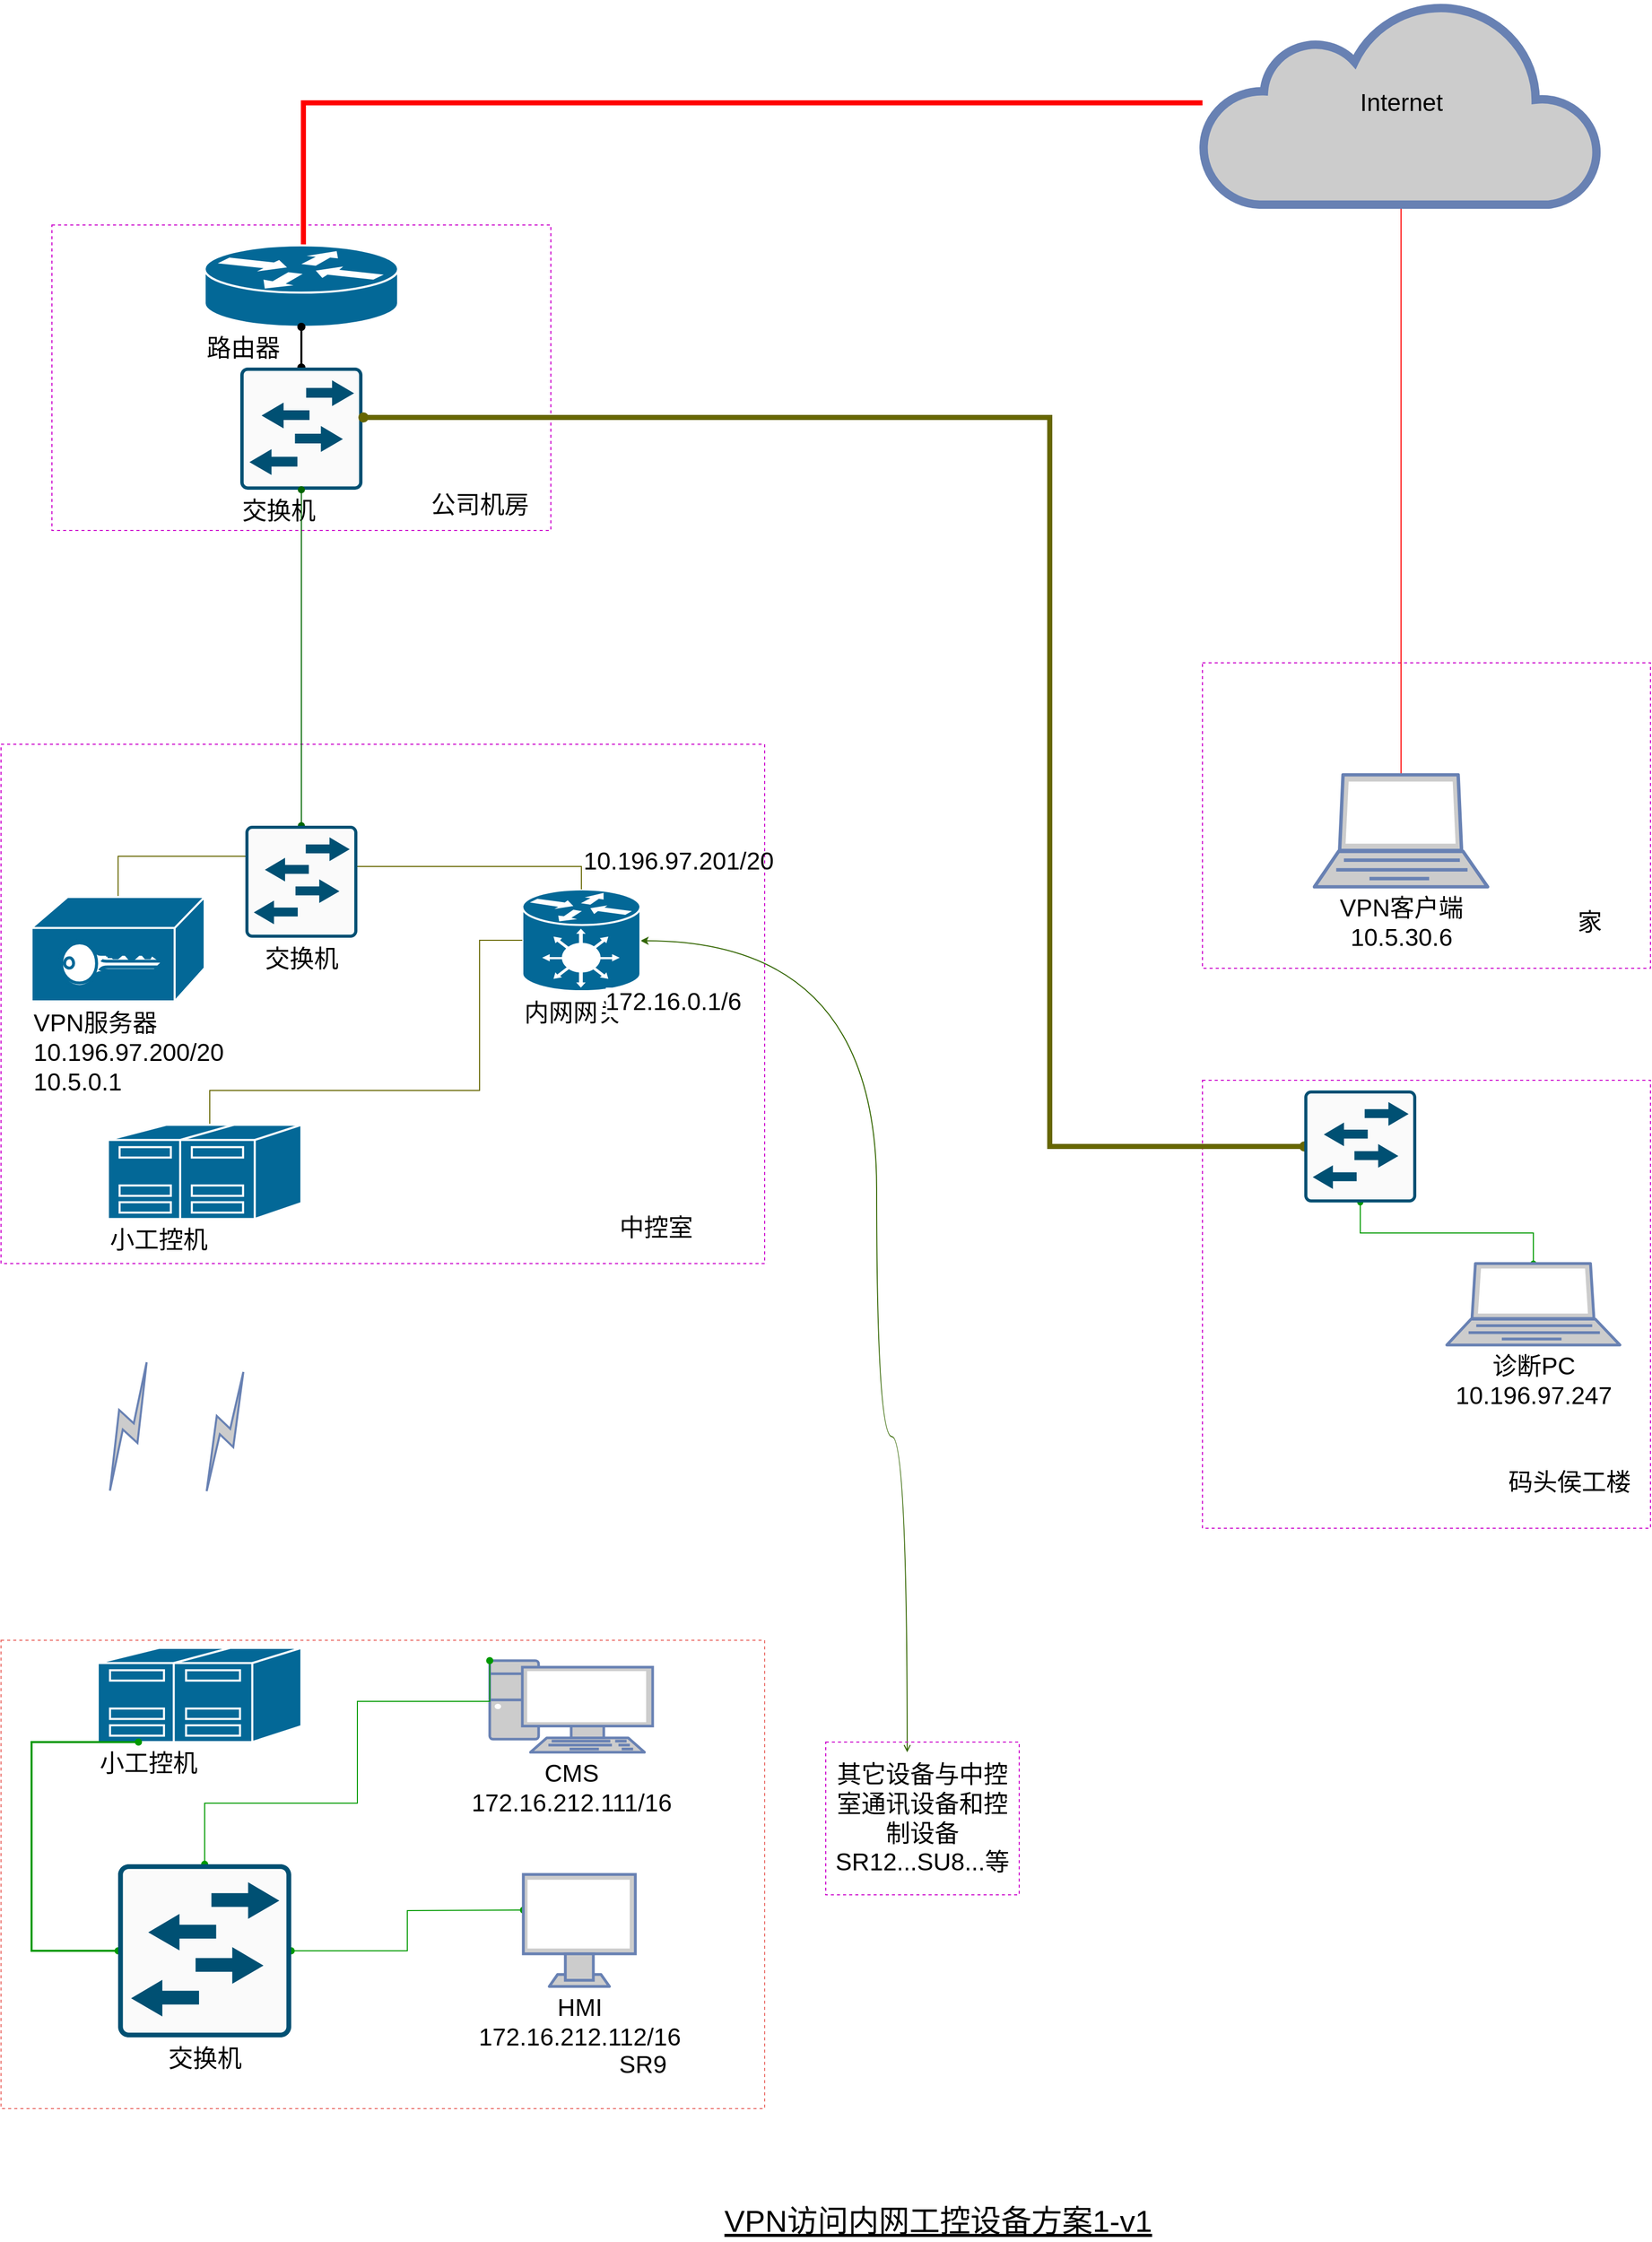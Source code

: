 <mxfile version="13.9.9" type="github">
  <diagram name="Page-1" id="55a83fd1-7818-8e21-69c5-c3457e3827bb">
    <mxGraphModel dx="1736" dy="1729" grid="1" gridSize="10" guides="1" tooltips="1" connect="1" arrows="1" fold="1" page="1" pageScale="0.5" pageWidth="1169" pageHeight="1654" background="#ffffff" math="0" shadow="0">
      <root>
        <mxCell id="0" />
        <mxCell id="1" parent="0" />
        <mxCell id="bnl0o0phUVktk9OBC3Qj-48" value="" style="rounded=0;whiteSpace=wrap;html=1;fillColor=none;dashed=1;strokeColor=#CC00CC;fontSize=24;" vertex="1" parent="1">
          <mxGeometry x="60" y="-20" width="750" height="510" as="geometry" />
        </mxCell>
        <mxCell id="bnl0o0phUVktk9OBC3Qj-15" value="" style="rounded=0;whiteSpace=wrap;html=1;fillColor=none;dashed=1;strokeColor=#CC00CC;fontSize=24;" vertex="1" parent="1">
          <mxGeometry x="110" y="-530" width="490" height="300" as="geometry" />
        </mxCell>
        <mxCell id="bnl0o0phUVktk9OBC3Qj-39" value="" style="rounded=0;whiteSpace=wrap;html=1;fillColor=none;dashed=1;strokeColor=#CC00CC;fontSize=24;" vertex="1" parent="1">
          <mxGeometry x="1240" y="310" width="440" height="440" as="geometry" />
        </mxCell>
        <mxCell id="bnl0o0phUVktk9OBC3Qj-19" value="" style="rounded=0;whiteSpace=wrap;html=1;fillColor=none;dashed=1;fontSize=24;strokeColor=#EA6B66;" vertex="1" parent="1">
          <mxGeometry x="60" y="860" width="750" height="460" as="geometry" />
        </mxCell>
        <mxCell id="bnl0o0phUVktk9OBC3Qj-13" value="" style="rounded=0;whiteSpace=wrap;html=1;fillColor=none;dashed=1;strokeColor=#CC00CC;fontSize=24;" vertex="1" parent="1">
          <mxGeometry x="1240" y="-100" width="440" height="300" as="geometry" />
        </mxCell>
        <mxCell id="G7csEVz0UXpxjY1oYoXJ-40" style="edgeStyle=none;rounded=0;sketch=0;orthogonalLoop=1;jettySize=auto;html=1;exitX=0.5;exitY=0;exitDx=0;exitDy=0;exitPerimeter=0;shadow=0;startArrow=oval;startFill=1;startSize=0;endArrow=oval;endFill=1;endSize=0;fontFamily=Helvetica;fontSize=24;strokeColor=#FF0000;" parent="1" source="G7csEVz0UXpxjY1oYoXJ-6" target="G7csEVz0UXpxjY1oYoXJ-19" edge="1">
          <mxGeometry relative="1" as="geometry" />
        </mxCell>
        <mxCell id="G7csEVz0UXpxjY1oYoXJ-6" value="&lt;div style=&quot;font-size: 24px;&quot;&gt;&lt;font style=&quot;font-size: 24px;&quot;&gt;VPN客户端&lt;/font&gt;&lt;/div&gt;&lt;div style=&quot;font-size: 24px;&quot;&gt;&lt;font style=&quot;font-size: 24px;&quot;&gt;10.5.30.6&lt;br style=&quot;font-size: 24px;&quot;&gt;&lt;/font&gt;&lt;/div&gt;" style="verticalAlign=top;verticalLabelPosition=bottom;labelPosition=center;align=center;html=1;outlineConnect=0;fillColor=#CCCCCC;strokeColor=#6881B3;gradientColor=none;gradientDirection=north;strokeWidth=2;shape=mxgraph.networks.laptop;fontSize=24;" parent="1" vertex="1">
          <mxGeometry x="1350" y="10" width="170" height="110" as="geometry" />
        </mxCell>
        <mxCell id="G7csEVz0UXpxjY1oYoXJ-17" style="orthogonalLoop=1;jettySize=auto;html=1;endArrow=classic;endFill=1;shadow=0;sketch=0;rounded=0;endSize=5;startSize=5;startArrow=open;startFill=0;strokeColor=#336600;fontSize=24;edgeStyle=orthogonalEdgeStyle;curved=1;strokeWidth=1;" parent="1" target="G7csEVz0UXpxjY1oYoXJ-20" edge="1">
          <mxGeometry relative="1" as="geometry">
            <mxPoint x="530" y="397.5" as="targetPoint" />
            <mxPoint x="950" y="970" as="sourcePoint" />
            <Array as="points">
              <mxPoint x="920" y="660" />
              <mxPoint x="920" y="173" />
            </Array>
          </mxGeometry>
        </mxCell>
        <mxCell id="G7csEVz0UXpxjY1oYoXJ-19" value="&lt;font style=&quot;font-size: 24px;&quot;&gt;Internet&lt;/font&gt;" style="html=1;outlineConnect=0;fillColor=#CCCCCC;strokeColor=#6881B3;gradientColor=none;gradientDirection=north;strokeWidth=2;shape=mxgraph.networks.cloud;fontSize=24;" parent="1" vertex="1">
          <mxGeometry x="1240" y="-750" width="390" height="200" as="geometry" />
        </mxCell>
        <mxCell id="G7csEVz0UXpxjY1oYoXJ-20" value="内网网关" style="shape=mxgraph.cisco.hubs_and_gateways.generic_gateway;html=1;pointerEvents=1;dashed=0;fillColor=#036897;strokeColor=#ffffff;strokeWidth=2;verticalLabelPosition=bottom;verticalAlign=top;align=left;outlineConnect=0;fontSize=24;" parent="1" vertex="1">
          <mxGeometry x="572" y="122.5" width="116" height="100" as="geometry" />
        </mxCell>
        <mxCell id="G7csEVz0UXpxjY1oYoXJ-39" style="edgeStyle=orthogonalEdgeStyle;rounded=0;sketch=0;orthogonalLoop=1;jettySize=auto;html=1;exitX=0.5;exitY=0;exitDx=0;exitDy=0;exitPerimeter=0;shadow=0;startArrow=oval;startFill=1;startSize=0;endArrow=oval;endFill=1;endSize=0;fontFamily=Helvetica;fontSize=24;strokeColor=#666600;" parent="1" source="G7csEVz0UXpxjY1oYoXJ-21" edge="1">
          <mxGeometry relative="1" as="geometry">
            <Array as="points">
              <mxPoint x="175" y="104" />
              <mxPoint x="175" y="90" />
              <mxPoint x="330" y="90" />
            </Array>
            <mxPoint x="330" y="170" as="targetPoint" />
          </mxGeometry>
        </mxCell>
        <mxCell id="G7csEVz0UXpxjY1oYoXJ-21" value="&lt;div style=&quot;font-size: 24px;&quot; align=&quot;left&quot;&gt;VPN服务器&lt;/div&gt;&lt;div style=&quot;font-size: 24px;&quot; align=&quot;left&quot;&gt;10.196.97.200/20&lt;/div&gt;&lt;div style=&quot;font-size: 24px;&quot; align=&quot;left&quot;&gt;10.5.0.1&lt;br style=&quot;font-size: 24px;&quot;&gt;&lt;/div&gt;" style="shape=mxgraph.cisco.hubs_and_gateways.vpn_gateway;html=1;pointerEvents=1;dashed=0;fillColor=#036897;strokeColor=#ffffff;strokeWidth=2;verticalLabelPosition=bottom;verticalAlign=top;align=left;outlineConnect=0;fontSize=24;" parent="1" vertex="1">
          <mxGeometry x="90" y="130" width="170" height="102.5" as="geometry" />
        </mxCell>
        <mxCell id="G7csEVz0UXpxjY1oYoXJ-22" value="172.16.0.1/6" style="edgeLabel;html=1;align=center;verticalAlign=middle;resizable=0;points=[];fontSize=24;" parent="1" vertex="1" connectable="0">
          <mxGeometry x="720.005" y="232.5" as="geometry" />
        </mxCell>
        <mxCell id="G7csEVz0UXpxjY1oYoXJ-23" value="10.196.97.201/20" style="text;html=1;align=center;verticalAlign=middle;resizable=0;points=[];autosize=1;fontFamily=Helvetica;fontSize=24;" parent="1" vertex="1">
          <mxGeometry x="625" y="80" width="200" height="30" as="geometry" />
        </mxCell>
        <mxCell id="G7csEVz0UXpxjY1oYoXJ-27" style="edgeStyle=orthogonalEdgeStyle;rounded=0;sketch=0;orthogonalLoop=1;jettySize=auto;html=1;exitX=0.5;exitY=0;exitDx=0;exitDy=0;exitPerimeter=0;shadow=0;startArrow=oval;startFill=1;startSize=0;endArrow=oval;endFill=1;endSize=0;fontSize=24;entryX=0;entryY=0.5;entryDx=0;entryDy=0;entryPerimeter=0;strokeColor=#666600;" parent="1" source="G7csEVz0UXpxjY1oYoXJ-29" target="G7csEVz0UXpxjY1oYoXJ-20" edge="1">
          <mxGeometry relative="1" as="geometry">
            <mxPoint x="490" y="370" as="targetPoint" />
            <Array as="points">
              <mxPoint x="265" y="320" />
              <mxPoint x="530" y="320" />
              <mxPoint x="530" y="173" />
            </Array>
          </mxGeometry>
        </mxCell>
        <mxCell id="G7csEVz0UXpxjY1oYoXJ-25" value="小工控机" style="shape=mxgraph.cisco.servers.standard_host;html=1;pointerEvents=1;dashed=0;fillColor=#036897;strokeColor=#ffffff;strokeWidth=2;verticalLabelPosition=bottom;verticalAlign=top;align=left;outlineConnect=0;fontSize=24;" parent="1" vertex="1">
          <mxGeometry x="155" y="867.5" width="200" height="92.5" as="geometry" />
        </mxCell>
        <mxCell id="G7csEVz0UXpxjY1oYoXJ-29" value="小工控机" style="shape=mxgraph.cisco.servers.standard_host;html=1;pointerEvents=1;dashed=0;fillColor=#036897;strokeColor=#ffffff;strokeWidth=2;verticalLabelPosition=bottom;verticalAlign=top;align=left;outlineConnect=0;fontSize=24;" parent="1" vertex="1">
          <mxGeometry x="165" y="353.75" width="190" height="92.5" as="geometry" />
        </mxCell>
        <mxCell id="G7csEVz0UXpxjY1oYoXJ-33" value="&lt;div style=&quot;font-size: 24px;&quot;&gt;CMS&lt;br style=&quot;font-size: 24px;&quot;&gt;&lt;/div&gt;&lt;div style=&quot;font-size: 24px;&quot;&gt;172.16.212.111/16&lt;br style=&quot;font-size: 24px;&quot;&gt;&lt;/div&gt;" style="verticalAlign=top;verticalLabelPosition=bottom;labelPosition=center;align=center;html=1;outlineConnect=0;fillColor=#CCCCCC;strokeColor=#6881B3;gradientColor=none;gradientDirection=north;strokeWidth=2;shape=mxgraph.networks.pc;fontSize=24;" parent="1" vertex="1">
          <mxGeometry x="540" y="880" width="160" height="90" as="geometry" />
        </mxCell>
        <mxCell id="G7csEVz0UXpxjY1oYoXJ-38" style="edgeStyle=orthogonalEdgeStyle;rounded=0;sketch=0;orthogonalLoop=1;jettySize=auto;html=1;entryX=0.5;entryY=0;entryDx=0;entryDy=0;entryPerimeter=0;shadow=0;startArrow=oval;startFill=1;startSize=0;endArrow=oval;endFill=1;endSize=0;fontFamily=Helvetica;fontSize=24;strokeColor=#666600;" parent="1" target="G7csEVz0UXpxjY1oYoXJ-20" edge="1">
          <mxGeometry relative="1" as="geometry">
            <Array as="points">
              <mxPoint x="376" y="100" />
              <mxPoint x="630" y="100" />
            </Array>
            <mxPoint x="376" y="170" as="sourcePoint" />
          </mxGeometry>
        </mxCell>
        <mxCell id="G7csEVz0UXpxjY1oYoXJ-41" style="edgeStyle=orthogonalEdgeStyle;rounded=0;sketch=0;orthogonalLoop=1;jettySize=auto;html=1;shadow=0;startArrow=oval;startFill=1;startSize=0;endArrow=oval;endFill=1;endSize=0;fontFamily=Helvetica;fontSize=24;strokeWidth=5;strokeColor=#FF0000;" parent="1" target="G7csEVz0UXpxjY1oYoXJ-19" edge="1" source="bnl0o0phUVktk9OBC3Qj-2">
          <mxGeometry relative="1" as="geometry">
            <mxPoint x="650" y="-360" as="sourcePoint" />
            <mxPoint x="625" y="231" as="targetPoint" />
            <Array as="points">
              <mxPoint x="357" y="-650" />
            </Array>
          </mxGeometry>
        </mxCell>
        <mxCell id="Wh6clQ4jutPT7yRsvnwL-1" value="VPN访问内网工控设备方案1-v1" style="text;html=1;align=center;verticalAlign=middle;resizable=0;points=[];autosize=1;fontSize=30;fontStyle=4;" parent="1" vertex="1">
          <mxGeometry x="760" y="1410" width="440" height="40" as="geometry" />
        </mxCell>
        <mxCell id="bnl0o0phUVktk9OBC3Qj-2" value="&lt;div style=&quot;font-size: 24px;&quot; align=&quot;left&quot;&gt;路由器&lt;br style=&quot;font-size: 24px;&quot;&gt;&lt;/div&gt;" style="shape=mxgraph.cisco.routers.router;html=1;pointerEvents=1;dashed=0;fillColor=#036897;strokeColor=#ffffff;strokeWidth=2;verticalLabelPosition=bottom;verticalAlign=top;align=left;outlineConnect=0;fontSize=24;" vertex="1" parent="1">
          <mxGeometry x="260" y="-510" width="190" height="80" as="geometry" />
        </mxCell>
        <mxCell id="bnl0o0phUVktk9OBC3Qj-4" style="edgeStyle=orthogonalEdgeStyle;rounded=0;orthogonalLoop=1;jettySize=auto;html=1;exitX=0.5;exitY=0;exitDx=0;exitDy=0;exitPerimeter=0;entryX=0.5;entryY=1;entryDx=0;entryDy=0;entryPerimeter=0;endArrow=oval;endFill=1;startArrow=oval;startFill=1;fontSize=24;strokeWidth=2;" edge="1" parent="1" source="bnl0o0phUVktk9OBC3Qj-3" target="bnl0o0phUVktk9OBC3Qj-2">
          <mxGeometry relative="1" as="geometry" />
        </mxCell>
        <mxCell id="bnl0o0phUVktk9OBC3Qj-3" value="&lt;div style=&quot;font-size: 24px;&quot; align=&quot;left&quot;&gt;交换机&lt;br style=&quot;font-size: 24px;&quot;&gt;&lt;/div&gt;" style="points=[[0.015,0.015,0],[0.985,0.015,0],[0.985,0.985,0],[0.015,0.985,0],[0.25,0,0],[0.5,0,0],[0.75,0,0],[1,0.25,0],[1,0.5,0],[1,0.75,0],[0.75,1,0],[0.5,1,0],[0.25,1,0],[0,0.75,0],[0,0.5,0],[0,0.25,0]];verticalLabelPosition=bottom;html=1;verticalAlign=top;aspect=fixed;align=left;pointerEvents=1;shape=mxgraph.cisco19.rect;prIcon=l2_switch;fillColor=#FAFAFA;strokeColor=#005073;fontSize=24;" vertex="1" parent="1">
          <mxGeometry x="295" y="-390" width="120" height="120" as="geometry" />
        </mxCell>
        <mxCell id="bnl0o0phUVktk9OBC3Qj-6" style="edgeStyle=orthogonalEdgeStyle;rounded=0;orthogonalLoop=1;jettySize=auto;html=1;exitX=0.5;exitY=0;exitDx=0;exitDy=0;exitPerimeter=0;entryX=0.5;entryY=1;entryDx=0;entryDy=0;entryPerimeter=0;startArrow=oval;startFill=1;endArrow=oval;endFill=1;fontSize=24;strokeColor=#006600;" edge="1" parent="1" source="bnl0o0phUVktk9OBC3Qj-5" target="bnl0o0phUVktk9OBC3Qj-3">
          <mxGeometry relative="1" as="geometry" />
        </mxCell>
        <mxCell id="bnl0o0phUVktk9OBC3Qj-5" value="交换机" style="points=[[0.015,0.015,0],[0.985,0.015,0],[0.985,0.985,0],[0.015,0.985,0],[0.25,0,0],[0.5,0,0],[0.75,0,0],[1,0.25,0],[1,0.5,0],[1,0.75,0],[0.75,1,0],[0.5,1,0],[0.25,1,0],[0,0.75,0],[0,0.5,0],[0,0.25,0]];verticalLabelPosition=bottom;html=1;verticalAlign=top;aspect=fixed;align=center;pointerEvents=1;shape=mxgraph.cisco19.rect;prIcon=l2_switch;fillColor=#FAFAFA;strokeColor=#005073;fontSize=24;" vertex="1" parent="1">
          <mxGeometry x="300" y="60" width="110" height="110" as="geometry" />
        </mxCell>
        <mxCell id="bnl0o0phUVktk9OBC3Qj-12" value="公司机房" style="text;html=1;align=center;verticalAlign=middle;resizable=0;points=[];autosize=1;fontSize=24;" vertex="1" parent="1">
          <mxGeometry x="475" y="-270" width="110" height="30" as="geometry" />
        </mxCell>
        <mxCell id="bnl0o0phUVktk9OBC3Qj-16" value="" style="html=1;outlineConnect=0;fillColor=#CCCCCC;strokeColor=#6881B3;gradientColor=none;gradientDirection=north;strokeWidth=2;shape=mxgraph.networks.comm_link_edge;html=1;startArrow=oval;startFill=1;endArrow=oval;endFill=1;fontSize=24;" edge="1" parent="1">
          <mxGeometry width="100" height="100" relative="1" as="geometry">
            <mxPoint x="260" y="720" as="sourcePoint" />
            <mxPoint x="300" y="590" as="targetPoint" />
          </mxGeometry>
        </mxCell>
        <mxCell id="bnl0o0phUVktk9OBC3Qj-17" value="" style="html=1;outlineConnect=0;fillColor=#CCCCCC;strokeColor=#6881B3;gradientColor=none;gradientDirection=north;strokeWidth=2;shape=mxgraph.networks.comm_link_edge;html=1;startArrow=oval;startFill=1;endArrow=oval;endFill=1;fontSize=24;" edge="1" parent="1">
          <mxGeometry width="100" height="100" relative="1" as="geometry">
            <mxPoint x="165" y="720" as="sourcePoint" />
            <mxPoint x="205" y="580" as="targetPoint" />
          </mxGeometry>
        </mxCell>
        <mxCell id="bnl0o0phUVktk9OBC3Qj-18" value="中控室" style="text;html=1;align=center;verticalAlign=middle;resizable=0;points=[];autosize=1;fontSize=24;" vertex="1" parent="1">
          <mxGeometry x="658" y="440" width="90" height="30" as="geometry" />
        </mxCell>
        <mxCell id="bnl0o0phUVktk9OBC3Qj-20" value="SR9" style="text;html=1;align=center;verticalAlign=middle;resizable=0;points=[];autosize=1;fontSize=24;" vertex="1" parent="1">
          <mxGeometry x="660" y="1261.5" width="60" height="30" as="geometry" />
        </mxCell>
        <mxCell id="bnl0o0phUVktk9OBC3Qj-26" style="edgeStyle=orthogonalEdgeStyle;rounded=0;orthogonalLoop=1;jettySize=auto;html=1;entryX=0;entryY=0;entryDx=0;entryDy=0;entryPerimeter=0;startArrow=oval;startFill=1;endArrow=oval;endFill=1;fontSize=24;strokeColor=#009900;" edge="1" parent="1" source="bnl0o0phUVktk9OBC3Qj-23" target="G7csEVz0UXpxjY1oYoXJ-33">
          <mxGeometry relative="1" as="geometry">
            <Array as="points">
              <mxPoint x="260" y="1020" />
              <mxPoint x="410" y="1020" />
              <mxPoint x="410" y="920" />
              <mxPoint x="540" y="920" />
            </Array>
          </mxGeometry>
        </mxCell>
        <mxCell id="bnl0o0phUVktk9OBC3Qj-31" style="edgeStyle=orthogonalEdgeStyle;rounded=0;orthogonalLoop=1;jettySize=auto;html=1;startArrow=oval;startFill=1;endArrow=oval;endFill=1;fontSize=24;strokeColor=#009900;" edge="1" parent="1" source="bnl0o0phUVktk9OBC3Qj-23">
          <mxGeometry relative="1" as="geometry">
            <mxPoint x="573.137" y="1125" as="targetPoint" />
          </mxGeometry>
        </mxCell>
        <mxCell id="bnl0o0phUVktk9OBC3Qj-54" value="" style="edgeStyle=orthogonalEdgeStyle;rounded=0;orthogonalLoop=1;jettySize=auto;html=1;startArrow=oval;startFill=1;startSize=5;endArrow=oval;endFill=1;endSize=5;strokeWidth=2;fontSize=24;strokeColor=#009900;" edge="1" parent="1" source="bnl0o0phUVktk9OBC3Qj-23">
          <mxGeometry relative="1" as="geometry">
            <mxPoint x="195" y="960" as="targetPoint" />
            <Array as="points">
              <mxPoint x="90" y="1165" />
              <mxPoint x="90" y="960" />
            </Array>
          </mxGeometry>
        </mxCell>
        <mxCell id="bnl0o0phUVktk9OBC3Qj-23" value="交换机" style="points=[[0.015,0.015,0],[0.985,0.015,0],[0.985,0.985,0],[0.015,0.985,0],[0.25,0,0],[0.5,0,0],[0.75,0,0],[1,0.25,0],[1,0.5,0],[1,0.75,0],[0.75,1,0],[0.5,1,0],[0.25,1,0],[0,0.75,0],[0,0.5,0],[0,0.25,0]];verticalLabelPosition=bottom;html=1;verticalAlign=top;aspect=fixed;align=center;pointerEvents=1;shape=mxgraph.cisco19.rect;prIcon=l2_switch;fillColor=#FAFAFA;strokeColor=#005073;dashed=1;fontSize=24;" vertex="1" parent="1">
          <mxGeometry x="175" y="1080" width="170" height="170" as="geometry" />
        </mxCell>
        <mxCell id="bnl0o0phUVktk9OBC3Qj-32" value="&lt;div style=&quot;font-size: 24px;&quot;&gt;HMI&lt;/div&gt;&lt;div style=&quot;font-size: 24px;&quot;&gt;172.16.212.112/16&lt;br style=&quot;font-size: 24px;&quot;&gt;&lt;/div&gt;" style="verticalAlign=top;verticalLabelPosition=bottom;labelPosition=center;align=center;html=1;outlineConnect=0;fillColor=#CCCCCC;strokeColor=#6881B3;gradientColor=none;gradientDirection=north;strokeWidth=2;shape=mxgraph.networks.monitor;fontSize=24;" vertex="1" parent="1">
          <mxGeometry x="573" y="1090" width="110" height="110" as="geometry" />
        </mxCell>
        <mxCell id="bnl0o0phUVktk9OBC3Qj-34" value="&lt;div style=&quot;font-size: 24px;&quot;&gt;其它设备与中控室通讯设备和控制设备&lt;/div&gt;&lt;div style=&quot;font-size: 24px;&quot;&gt;SR12...SU8...等&lt;br style=&quot;font-size: 24px;&quot;&gt;&lt;/div&gt;" style="whiteSpace=wrap;html=1;dashed=1;strokeColor=#CC00CC;fillColor=none;fontSize=24;" vertex="1" parent="1">
          <mxGeometry x="870" y="960" width="190" height="150" as="geometry" />
        </mxCell>
        <mxCell id="bnl0o0phUVktk9OBC3Qj-36" value="家" style="text;html=1;align=center;verticalAlign=middle;resizable=0;points=[];autosize=1;fontSize=24;" vertex="1" parent="1">
          <mxGeometry x="1600" y="140" width="40" height="30" as="geometry" />
        </mxCell>
        <mxCell id="bnl0o0phUVktk9OBC3Qj-38" style="rounded=0;orthogonalLoop=1;jettySize=auto;html=1;exitX=0;exitY=0.5;exitDx=0;exitDy=0;exitPerimeter=0;startArrow=oval;startFill=1;startSize=5;endArrow=oval;endFill=1;endSize=5;strokeWidth=5;fontSize=24;edgeStyle=orthogonalEdgeStyle;strokeColor=#666600;entryX=1.008;entryY=0.408;entryDx=0;entryDy=0;entryPerimeter=0;" edge="1" parent="1" source="bnl0o0phUVktk9OBC3Qj-37" target="bnl0o0phUVktk9OBC3Qj-3">
          <mxGeometry relative="1" as="geometry">
            <mxPoint x="420" y="-150" as="targetPoint" />
            <Array as="points">
              <mxPoint x="1090" y="375" />
              <mxPoint x="1090" y="-341" />
            </Array>
          </mxGeometry>
        </mxCell>
        <mxCell id="bnl0o0phUVktk9OBC3Qj-52" style="edgeStyle=orthogonalEdgeStyle;rounded=0;orthogonalLoop=1;jettySize=auto;html=1;exitX=0.5;exitY=1;exitDx=0;exitDy=0;exitPerimeter=0;startArrow=oval;startFill=1;startSize=5;endArrow=oval;endFill=1;endSize=5;strokeWidth=1;fontSize=24;strokeColor=#009900;" edge="1" parent="1" source="bnl0o0phUVktk9OBC3Qj-37" target="bnl0o0phUVktk9OBC3Qj-42">
          <mxGeometry relative="1" as="geometry" />
        </mxCell>
        <mxCell id="bnl0o0phUVktk9OBC3Qj-37" value="" style="points=[[0.015,0.015,0],[0.985,0.015,0],[0.985,0.985,0],[0.015,0.985,0],[0.25,0,0],[0.5,0,0],[0.75,0,0],[1,0.25,0],[1,0.5,0],[1,0.75,0],[0.75,1,0],[0.5,1,0],[0.25,1,0],[0,0.75,0],[0,0.5,0],[0,0.25,0]];verticalLabelPosition=bottom;html=1;verticalAlign=top;aspect=fixed;align=center;pointerEvents=1;shape=mxgraph.cisco19.rect;prIcon=l2_switch;fillColor=#FAFAFA;strokeColor=#005073;fontSize=24;" vertex="1" parent="1">
          <mxGeometry x="1340" y="320" width="110" height="110" as="geometry" />
        </mxCell>
        <mxCell id="bnl0o0phUVktk9OBC3Qj-42" value="&lt;div style=&quot;font-size: 24px;&quot;&gt;诊断PC&lt;/div&gt;&lt;div style=&quot;font-size: 24px;&quot;&gt;10.196.97.247&lt;br style=&quot;font-size: 24px;&quot;&gt;&lt;/div&gt;" style="verticalAlign=top;verticalLabelPosition=bottom;labelPosition=center;align=center;html=1;outlineConnect=0;fillColor=#CCCCCC;strokeColor=#6881B3;gradientColor=none;gradientDirection=north;strokeWidth=2;shape=mxgraph.networks.laptop;fontSize=24;" vertex="1" parent="1">
          <mxGeometry x="1480" y="490" width="170" height="80" as="geometry" />
        </mxCell>
        <mxCell id="bnl0o0phUVktk9OBC3Qj-57" value="码头侯工楼" style="text;html=1;align=center;verticalAlign=middle;resizable=0;points=[];autosize=1;fontSize=24;" vertex="1" parent="1">
          <mxGeometry x="1530" y="690" width="140" height="30" as="geometry" />
        </mxCell>
      </root>
    </mxGraphModel>
  </diagram>
</mxfile>
